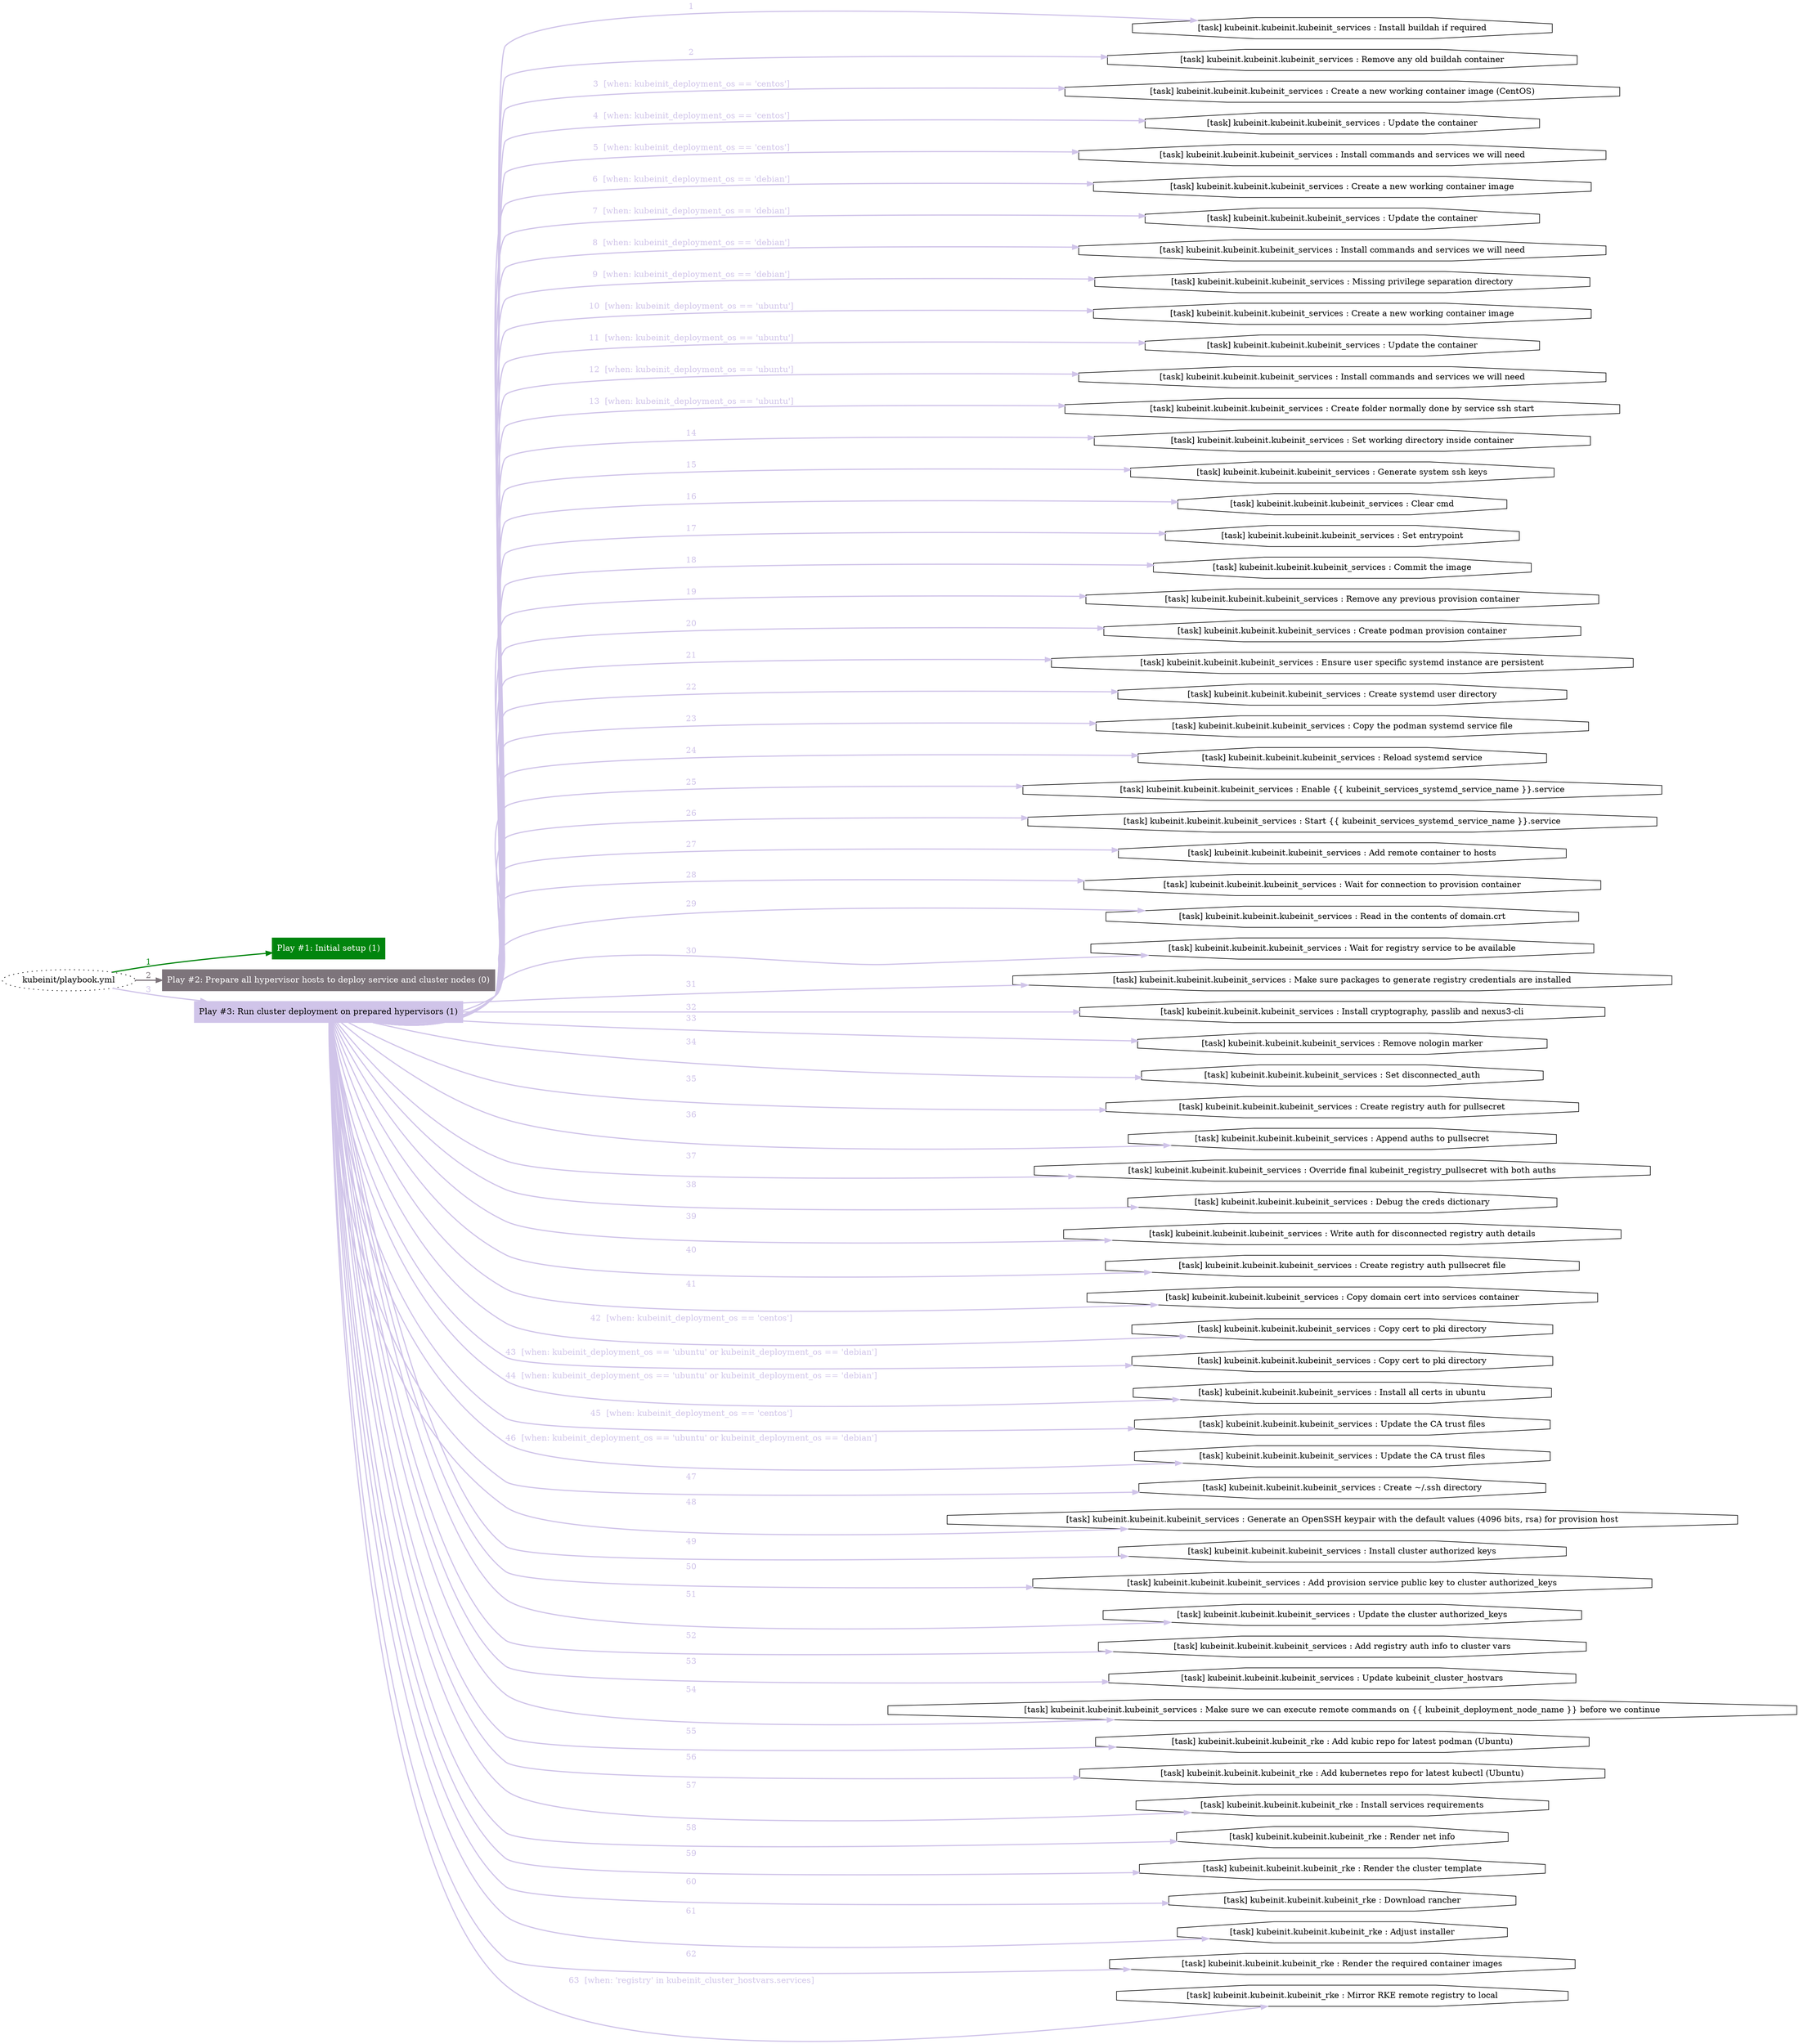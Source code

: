 digraph "kubeinit/playbook.yml "{
	graph [concentrate=true ordering=in rankdir=LR ratio=fill]
	edge [esep=5 sep=10]
	"kubeinit/playbook.yml" [id=root_node style=dotted]
	subgraph "Play #1: Initial setup (1) "{
		"Play #1: Initial setup (1)" [color="#01850e" fontcolor="#ffffff" id="play_b703ff1b-ad27-46c1-b9e6-a900af543b36" shape=box style=filled tooltip=localhost]
		"kubeinit/playbook.yml" -> "Play #1: Initial setup (1)" [label=1 color="#01850e" fontcolor="#01850e" id="edge_fb727702-c7d7-47be-932d-9ea3a8b0925f" style=bold]
	}
	subgraph "Play #2: Prepare all hypervisor hosts to deploy service and cluster nodes (0) "{
		"Play #2: Prepare all hypervisor hosts to deploy service and cluster nodes (0)" [color="#7d747b" fontcolor="#ffffff" id="play_c27f0e04-889a-4d96-b88a-27052c123bf3" shape=box style=filled tooltip=""]
		"kubeinit/playbook.yml" -> "Play #2: Prepare all hypervisor hosts to deploy service and cluster nodes (0)" [label=2 color="#7d747b" fontcolor="#7d747b" id="edge_c15c506f-1835-4e1c-8873-e34ff5f10d87" style=bold]
	}
	subgraph "Play #3: Run cluster deployment on prepared hypervisors (1) "{
		"Play #3: Run cluster deployment on prepared hypervisors (1)" [color="#d0c4e9" fontcolor="#000000" id="play_8918ca11-2dfe-4e07-ad0f-d23f57aca9b3" shape=box style=filled tooltip=localhost]
		"kubeinit/playbook.yml" -> "Play #3: Run cluster deployment on prepared hypervisors (1)" [label=3 color="#d0c4e9" fontcolor="#d0c4e9" id="edge_89764f1d-2451-4377-ac3b-41c1eac6b5fd" style=bold]
		"task_e2cb970a-4317-4784-82a7-7373d1d8a770" [label="[task] kubeinit.kubeinit.kubeinit_services : Install buildah if required" id="task_e2cb970a-4317-4784-82a7-7373d1d8a770" shape=octagon tooltip="[task] kubeinit.kubeinit.kubeinit_services : Install buildah if required"]
		"Play #3: Run cluster deployment on prepared hypervisors (1)" -> "task_e2cb970a-4317-4784-82a7-7373d1d8a770" [label=1 color="#d0c4e9" fontcolor="#d0c4e9" id="edge_3730ed5e-0be1-4c54-9f15-0e52c99cf971" style=bold]
		"task_a159a6f8-deb8-4e3f-aacc-f554d804204e" [label="[task] kubeinit.kubeinit.kubeinit_services : Remove any old buildah container" id="task_a159a6f8-deb8-4e3f-aacc-f554d804204e" shape=octagon tooltip="[task] kubeinit.kubeinit.kubeinit_services : Remove any old buildah container"]
		"Play #3: Run cluster deployment on prepared hypervisors (1)" -> "task_a159a6f8-deb8-4e3f-aacc-f554d804204e" [label=2 color="#d0c4e9" fontcolor="#d0c4e9" id="edge_f7d24c36-17f6-45f9-a8b2-fa88a1af8764" style=bold]
		"task_11ebe5dc-2863-44bd-a311-4eb9741da08e" [label="[task] kubeinit.kubeinit.kubeinit_services : Create a new working container image (CentOS)" id="task_11ebe5dc-2863-44bd-a311-4eb9741da08e" shape=octagon tooltip="[task] kubeinit.kubeinit.kubeinit_services : Create a new working container image (CentOS)"]
		"Play #3: Run cluster deployment on prepared hypervisors (1)" -> "task_11ebe5dc-2863-44bd-a311-4eb9741da08e" [label="3  [when: kubeinit_deployment_os == 'centos']" color="#d0c4e9" fontcolor="#d0c4e9" id="edge_057722de-fcda-470f-b9aa-07280e1ab147" style=bold]
		"task_ab11e724-8969-4a7d-a099-38ab4502195b" [label="[task] kubeinit.kubeinit.kubeinit_services : Update the container" id="task_ab11e724-8969-4a7d-a099-38ab4502195b" shape=octagon tooltip="[task] kubeinit.kubeinit.kubeinit_services : Update the container"]
		"Play #3: Run cluster deployment on prepared hypervisors (1)" -> "task_ab11e724-8969-4a7d-a099-38ab4502195b" [label="4  [when: kubeinit_deployment_os == 'centos']" color="#d0c4e9" fontcolor="#d0c4e9" id="edge_d49cdc91-4aa8-4120-8c3b-9ec50092ddb9" style=bold]
		"task_13b2f448-3ea1-4f4f-92d3-9d05f50f0f66" [label="[task] kubeinit.kubeinit.kubeinit_services : Install commands and services we will need" id="task_13b2f448-3ea1-4f4f-92d3-9d05f50f0f66" shape=octagon tooltip="[task] kubeinit.kubeinit.kubeinit_services : Install commands and services we will need"]
		"Play #3: Run cluster deployment on prepared hypervisors (1)" -> "task_13b2f448-3ea1-4f4f-92d3-9d05f50f0f66" [label="5  [when: kubeinit_deployment_os == 'centos']" color="#d0c4e9" fontcolor="#d0c4e9" id="edge_92507408-7651-4d51-8c77-a5c5c4646ea4" style=bold]
		"task_e9fc9f9e-9fb9-411f-aeb7-87cdb961473a" [label="[task] kubeinit.kubeinit.kubeinit_services : Create a new working container image" id="task_e9fc9f9e-9fb9-411f-aeb7-87cdb961473a" shape=octagon tooltip="[task] kubeinit.kubeinit.kubeinit_services : Create a new working container image"]
		"Play #3: Run cluster deployment on prepared hypervisors (1)" -> "task_e9fc9f9e-9fb9-411f-aeb7-87cdb961473a" [label="6  [when: kubeinit_deployment_os == 'debian']" color="#d0c4e9" fontcolor="#d0c4e9" id="edge_c652f911-95f8-4b39-9ec4-51e750dd4d3e" style=bold]
		"task_e726f4f7-7bf4-4f2a-a189-ab8399af11f9" [label="[task] kubeinit.kubeinit.kubeinit_services : Update the container" id="task_e726f4f7-7bf4-4f2a-a189-ab8399af11f9" shape=octagon tooltip="[task] kubeinit.kubeinit.kubeinit_services : Update the container"]
		"Play #3: Run cluster deployment on prepared hypervisors (1)" -> "task_e726f4f7-7bf4-4f2a-a189-ab8399af11f9" [label="7  [when: kubeinit_deployment_os == 'debian']" color="#d0c4e9" fontcolor="#d0c4e9" id="edge_79ecc006-ea11-4161-a522-5ffe4808afdf" style=bold]
		"task_f3fe872d-3608-49b3-ac5d-33138c870f1c" [label="[task] kubeinit.kubeinit.kubeinit_services : Install commands and services we will need" id="task_f3fe872d-3608-49b3-ac5d-33138c870f1c" shape=octagon tooltip="[task] kubeinit.kubeinit.kubeinit_services : Install commands and services we will need"]
		"Play #3: Run cluster deployment on prepared hypervisors (1)" -> "task_f3fe872d-3608-49b3-ac5d-33138c870f1c" [label="8  [when: kubeinit_deployment_os == 'debian']" color="#d0c4e9" fontcolor="#d0c4e9" id="edge_9193c056-4d04-4ac6-b66d-3a0584800f34" style=bold]
		"task_4f48f3f7-975a-4856-b413-0b02a7f9b252" [label="[task] kubeinit.kubeinit.kubeinit_services : Missing privilege separation directory" id="task_4f48f3f7-975a-4856-b413-0b02a7f9b252" shape=octagon tooltip="[task] kubeinit.kubeinit.kubeinit_services : Missing privilege separation directory"]
		"Play #3: Run cluster deployment on prepared hypervisors (1)" -> "task_4f48f3f7-975a-4856-b413-0b02a7f9b252" [label="9  [when: kubeinit_deployment_os == 'debian']" color="#d0c4e9" fontcolor="#d0c4e9" id="edge_e7e31394-af95-465b-8688-8a7714a6041a" style=bold]
		"task_b2564b8f-5647-4af6-827d-d82ee2e34200" [label="[task] kubeinit.kubeinit.kubeinit_services : Create a new working container image" id="task_b2564b8f-5647-4af6-827d-d82ee2e34200" shape=octagon tooltip="[task] kubeinit.kubeinit.kubeinit_services : Create a new working container image"]
		"Play #3: Run cluster deployment on prepared hypervisors (1)" -> "task_b2564b8f-5647-4af6-827d-d82ee2e34200" [label="10  [when: kubeinit_deployment_os == 'ubuntu']" color="#d0c4e9" fontcolor="#d0c4e9" id="edge_c59b3c3a-0df2-466f-b54b-2d14dfedc2f7" style=bold]
		"task_e638a2c1-d818-44fd-8cf4-3135070a126b" [label="[task] kubeinit.kubeinit.kubeinit_services : Update the container" id="task_e638a2c1-d818-44fd-8cf4-3135070a126b" shape=octagon tooltip="[task] kubeinit.kubeinit.kubeinit_services : Update the container"]
		"Play #3: Run cluster deployment on prepared hypervisors (1)" -> "task_e638a2c1-d818-44fd-8cf4-3135070a126b" [label="11  [when: kubeinit_deployment_os == 'ubuntu']" color="#d0c4e9" fontcolor="#d0c4e9" id="edge_537d8db6-d1cc-4f5a-9456-50c6aec24d4a" style=bold]
		"task_7155f3ee-d37e-4d87-a82b-604978619530" [label="[task] kubeinit.kubeinit.kubeinit_services : Install commands and services we will need" id="task_7155f3ee-d37e-4d87-a82b-604978619530" shape=octagon tooltip="[task] kubeinit.kubeinit.kubeinit_services : Install commands and services we will need"]
		"Play #3: Run cluster deployment on prepared hypervisors (1)" -> "task_7155f3ee-d37e-4d87-a82b-604978619530" [label="12  [when: kubeinit_deployment_os == 'ubuntu']" color="#d0c4e9" fontcolor="#d0c4e9" id="edge_1ef2bd97-8ddd-4047-9ed7-30e157331ffa" style=bold]
		"task_7fea63aa-6bbe-4f95-9e81-92c12e1c1398" [label="[task] kubeinit.kubeinit.kubeinit_services : Create folder normally done by service ssh start" id="task_7fea63aa-6bbe-4f95-9e81-92c12e1c1398" shape=octagon tooltip="[task] kubeinit.kubeinit.kubeinit_services : Create folder normally done by service ssh start"]
		"Play #3: Run cluster deployment on prepared hypervisors (1)" -> "task_7fea63aa-6bbe-4f95-9e81-92c12e1c1398" [label="13  [when: kubeinit_deployment_os == 'ubuntu']" color="#d0c4e9" fontcolor="#d0c4e9" id="edge_df4697ec-0acf-42e8-b6a6-a2cca3015b1d" style=bold]
		"task_546e5c44-2311-474a-be9d-6b154a65cd2e" [label="[task] kubeinit.kubeinit.kubeinit_services : Set working directory inside container" id="task_546e5c44-2311-474a-be9d-6b154a65cd2e" shape=octagon tooltip="[task] kubeinit.kubeinit.kubeinit_services : Set working directory inside container"]
		"Play #3: Run cluster deployment on prepared hypervisors (1)" -> "task_546e5c44-2311-474a-be9d-6b154a65cd2e" [label=14 color="#d0c4e9" fontcolor="#d0c4e9" id="edge_8822763f-1440-43d1-9d8c-2c87e4347182" style=bold]
		"task_8ffc836a-deda-40a7-b93d-14d3fdfc7276" [label="[task] kubeinit.kubeinit.kubeinit_services : Generate system ssh keys" id="task_8ffc836a-deda-40a7-b93d-14d3fdfc7276" shape=octagon tooltip="[task] kubeinit.kubeinit.kubeinit_services : Generate system ssh keys"]
		"Play #3: Run cluster deployment on prepared hypervisors (1)" -> "task_8ffc836a-deda-40a7-b93d-14d3fdfc7276" [label=15 color="#d0c4e9" fontcolor="#d0c4e9" id="edge_81428358-da0f-46b8-b29a-e19440229d11" style=bold]
		"task_7c2bad98-a7ae-4862-9919-038b685eb231" [label="[task] kubeinit.kubeinit.kubeinit_services : Clear cmd" id="task_7c2bad98-a7ae-4862-9919-038b685eb231" shape=octagon tooltip="[task] kubeinit.kubeinit.kubeinit_services : Clear cmd"]
		"Play #3: Run cluster deployment on prepared hypervisors (1)" -> "task_7c2bad98-a7ae-4862-9919-038b685eb231" [label=16 color="#d0c4e9" fontcolor="#d0c4e9" id="edge_e915f150-faa6-42db-8087-9872a86117cf" style=bold]
		"task_4d709fed-5cf0-44f2-b53a-5f0f56eb0c37" [label="[task] kubeinit.kubeinit.kubeinit_services : Set entrypoint" id="task_4d709fed-5cf0-44f2-b53a-5f0f56eb0c37" shape=octagon tooltip="[task] kubeinit.kubeinit.kubeinit_services : Set entrypoint"]
		"Play #3: Run cluster deployment on prepared hypervisors (1)" -> "task_4d709fed-5cf0-44f2-b53a-5f0f56eb0c37" [label=17 color="#d0c4e9" fontcolor="#d0c4e9" id="edge_2c9ae803-e6b2-45ed-870e-9bb6d50a8081" style=bold]
		"task_59ce76db-c698-4fe0-b5a2-adc5725f46af" [label="[task] kubeinit.kubeinit.kubeinit_services : Commit the image" id="task_59ce76db-c698-4fe0-b5a2-adc5725f46af" shape=octagon tooltip="[task] kubeinit.kubeinit.kubeinit_services : Commit the image"]
		"Play #3: Run cluster deployment on prepared hypervisors (1)" -> "task_59ce76db-c698-4fe0-b5a2-adc5725f46af" [label=18 color="#d0c4e9" fontcolor="#d0c4e9" id="edge_c5fb72e3-0650-4969-afed-e6cdebee39f3" style=bold]
		"task_51dd6cf3-b334-49ca-8836-09107f53e781" [label="[task] kubeinit.kubeinit.kubeinit_services : Remove any previous provision container" id="task_51dd6cf3-b334-49ca-8836-09107f53e781" shape=octagon tooltip="[task] kubeinit.kubeinit.kubeinit_services : Remove any previous provision container"]
		"Play #3: Run cluster deployment on prepared hypervisors (1)" -> "task_51dd6cf3-b334-49ca-8836-09107f53e781" [label=19 color="#d0c4e9" fontcolor="#d0c4e9" id="edge_74db31b0-a3dd-49c0-8265-23f94fc107cb" style=bold]
		"task_8ac89eac-71b7-4dcd-a2c5-bb11f90087dd" [label="[task] kubeinit.kubeinit.kubeinit_services : Create podman provision container" id="task_8ac89eac-71b7-4dcd-a2c5-bb11f90087dd" shape=octagon tooltip="[task] kubeinit.kubeinit.kubeinit_services : Create podman provision container"]
		"Play #3: Run cluster deployment on prepared hypervisors (1)" -> "task_8ac89eac-71b7-4dcd-a2c5-bb11f90087dd" [label=20 color="#d0c4e9" fontcolor="#d0c4e9" id="edge_7822ce1c-0df3-4b39-a0cb-79437b9fa3f0" style=bold]
		"task_a7c06ff4-57b4-4d64-8ef2-77cd77fec2ea" [label="[task] kubeinit.kubeinit.kubeinit_services : Ensure user specific systemd instance are persistent" id="task_a7c06ff4-57b4-4d64-8ef2-77cd77fec2ea" shape=octagon tooltip="[task] kubeinit.kubeinit.kubeinit_services : Ensure user specific systemd instance are persistent"]
		"Play #3: Run cluster deployment on prepared hypervisors (1)" -> "task_a7c06ff4-57b4-4d64-8ef2-77cd77fec2ea" [label=21 color="#d0c4e9" fontcolor="#d0c4e9" id="edge_bdae0277-2f37-453e-9fa8-bc4ddcbac6e1" style=bold]
		"task_9fd72d0d-4b37-4509-ae2b-3d5b6a7fc63f" [label="[task] kubeinit.kubeinit.kubeinit_services : Create systemd user directory" id="task_9fd72d0d-4b37-4509-ae2b-3d5b6a7fc63f" shape=octagon tooltip="[task] kubeinit.kubeinit.kubeinit_services : Create systemd user directory"]
		"Play #3: Run cluster deployment on prepared hypervisors (1)" -> "task_9fd72d0d-4b37-4509-ae2b-3d5b6a7fc63f" [label=22 color="#d0c4e9" fontcolor="#d0c4e9" id="edge_4e775d7f-0935-4af5-8169-cf334bf56337" style=bold]
		"task_79220212-ab9f-4088-a4d0-d6d063847855" [label="[task] kubeinit.kubeinit.kubeinit_services : Copy the podman systemd service file" id="task_79220212-ab9f-4088-a4d0-d6d063847855" shape=octagon tooltip="[task] kubeinit.kubeinit.kubeinit_services : Copy the podman systemd service file"]
		"Play #3: Run cluster deployment on prepared hypervisors (1)" -> "task_79220212-ab9f-4088-a4d0-d6d063847855" [label=23 color="#d0c4e9" fontcolor="#d0c4e9" id="edge_65976d12-d01d-49a0-be16-60e1179bc808" style=bold]
		"task_db1289bd-2864-4735-bd39-5419ba98afb1" [label="[task] kubeinit.kubeinit.kubeinit_services : Reload systemd service" id="task_db1289bd-2864-4735-bd39-5419ba98afb1" shape=octagon tooltip="[task] kubeinit.kubeinit.kubeinit_services : Reload systemd service"]
		"Play #3: Run cluster deployment on prepared hypervisors (1)" -> "task_db1289bd-2864-4735-bd39-5419ba98afb1" [label=24 color="#d0c4e9" fontcolor="#d0c4e9" id="edge_f8aaf2be-87f4-4c64-b408-f732090e0f04" style=bold]
		"task_4432c968-8ccd-4774-aeab-388231e860e8" [label="[task] kubeinit.kubeinit.kubeinit_services : Enable {{ kubeinit_services_systemd_service_name }}.service" id="task_4432c968-8ccd-4774-aeab-388231e860e8" shape=octagon tooltip="[task] kubeinit.kubeinit.kubeinit_services : Enable {{ kubeinit_services_systemd_service_name }}.service"]
		"Play #3: Run cluster deployment on prepared hypervisors (1)" -> "task_4432c968-8ccd-4774-aeab-388231e860e8" [label=25 color="#d0c4e9" fontcolor="#d0c4e9" id="edge_af864f2d-d6f8-4896-98d0-c29a9d9d1ef1" style=bold]
		"task_849cf794-c616-4b1c-841a-2e5f341461e4" [label="[task] kubeinit.kubeinit.kubeinit_services : Start {{ kubeinit_services_systemd_service_name }}.service" id="task_849cf794-c616-4b1c-841a-2e5f341461e4" shape=octagon tooltip="[task] kubeinit.kubeinit.kubeinit_services : Start {{ kubeinit_services_systemd_service_name }}.service"]
		"Play #3: Run cluster deployment on prepared hypervisors (1)" -> "task_849cf794-c616-4b1c-841a-2e5f341461e4" [label=26 color="#d0c4e9" fontcolor="#d0c4e9" id="edge_058ef22b-f2e8-4643-ac10-603f092fef43" style=bold]
		"task_ff4eeb02-221f-4271-9810-840c56650b4b" [label="[task] kubeinit.kubeinit.kubeinit_services : Add remote container to hosts" id="task_ff4eeb02-221f-4271-9810-840c56650b4b" shape=octagon tooltip="[task] kubeinit.kubeinit.kubeinit_services : Add remote container to hosts"]
		"Play #3: Run cluster deployment on prepared hypervisors (1)" -> "task_ff4eeb02-221f-4271-9810-840c56650b4b" [label=27 color="#d0c4e9" fontcolor="#d0c4e9" id="edge_451fdc9c-e42c-4cce-b9da-4b54d2ffcbcf" style=bold]
		"task_dffd59ec-eafb-4fc7-b60c-2e0867e04b9c" [label="[task] kubeinit.kubeinit.kubeinit_services : Wait for connection to provision container" id="task_dffd59ec-eafb-4fc7-b60c-2e0867e04b9c" shape=octagon tooltip="[task] kubeinit.kubeinit.kubeinit_services : Wait for connection to provision container"]
		"Play #3: Run cluster deployment on prepared hypervisors (1)" -> "task_dffd59ec-eafb-4fc7-b60c-2e0867e04b9c" [label=28 color="#d0c4e9" fontcolor="#d0c4e9" id="edge_fb830ad4-844e-4677-b9e7-358f936f88f6" style=bold]
		"task_f1329325-cea7-4b45-b418-8b41e0cf43aa" [label="[task] kubeinit.kubeinit.kubeinit_services : Read in the contents of domain.crt" id="task_f1329325-cea7-4b45-b418-8b41e0cf43aa" shape=octagon tooltip="[task] kubeinit.kubeinit.kubeinit_services : Read in the contents of domain.crt"]
		"Play #3: Run cluster deployment on prepared hypervisors (1)" -> "task_f1329325-cea7-4b45-b418-8b41e0cf43aa" [label=29 color="#d0c4e9" fontcolor="#d0c4e9" id="edge_a38ede3a-b9c8-4b36-87e9-d12edec61e9d" style=bold]
		"task_64d54fb8-607b-49b1-bd91-4e862d096852" [label="[task] kubeinit.kubeinit.kubeinit_services : Wait for registry service to be available" id="task_64d54fb8-607b-49b1-bd91-4e862d096852" shape=octagon tooltip="[task] kubeinit.kubeinit.kubeinit_services : Wait for registry service to be available"]
		"Play #3: Run cluster deployment on prepared hypervisors (1)" -> "task_64d54fb8-607b-49b1-bd91-4e862d096852" [label=30 color="#d0c4e9" fontcolor="#d0c4e9" id="edge_c451285e-3789-42b6-9275-44117cb735eb" style=bold]
		"task_8e90ce3b-4045-45f4-9274-e7347536fefe" [label="[task] kubeinit.kubeinit.kubeinit_services : Make sure packages to generate registry credentials are installed" id="task_8e90ce3b-4045-45f4-9274-e7347536fefe" shape=octagon tooltip="[task] kubeinit.kubeinit.kubeinit_services : Make sure packages to generate registry credentials are installed"]
		"Play #3: Run cluster deployment on prepared hypervisors (1)" -> "task_8e90ce3b-4045-45f4-9274-e7347536fefe" [label=31 color="#d0c4e9" fontcolor="#d0c4e9" id="edge_f0c42402-2317-4262-bde4-afe7cadeab13" style=bold]
		"task_0e5c8266-a49d-411b-8c81-f2cbfe727203" [label="[task] kubeinit.kubeinit.kubeinit_services : Install cryptography, passlib and nexus3-cli" id="task_0e5c8266-a49d-411b-8c81-f2cbfe727203" shape=octagon tooltip="[task] kubeinit.kubeinit.kubeinit_services : Install cryptography, passlib and nexus3-cli"]
		"Play #3: Run cluster deployment on prepared hypervisors (1)" -> "task_0e5c8266-a49d-411b-8c81-f2cbfe727203" [label=32 color="#d0c4e9" fontcolor="#d0c4e9" id="edge_80151559-d0b0-46dc-9fed-f1b2cd871606" style=bold]
		"task_35f7a840-5894-4eb3-afa8-fb160d1a2b1a" [label="[task] kubeinit.kubeinit.kubeinit_services : Remove nologin marker" id="task_35f7a840-5894-4eb3-afa8-fb160d1a2b1a" shape=octagon tooltip="[task] kubeinit.kubeinit.kubeinit_services : Remove nologin marker"]
		"Play #3: Run cluster deployment on prepared hypervisors (1)" -> "task_35f7a840-5894-4eb3-afa8-fb160d1a2b1a" [label=33 color="#d0c4e9" fontcolor="#d0c4e9" id="edge_4810ce64-6d25-418b-880b-b8e0a424e180" style=bold]
		"task_cf026c0a-ef3d-436f-ac59-f27086167352" [label="[task] kubeinit.kubeinit.kubeinit_services : Set disconnected_auth" id="task_cf026c0a-ef3d-436f-ac59-f27086167352" shape=octagon tooltip="[task] kubeinit.kubeinit.kubeinit_services : Set disconnected_auth"]
		"Play #3: Run cluster deployment on prepared hypervisors (1)" -> "task_cf026c0a-ef3d-436f-ac59-f27086167352" [label=34 color="#d0c4e9" fontcolor="#d0c4e9" id="edge_70ad1911-988c-426e-afe6-69075e212f9d" style=bold]
		"task_e25e8632-2e44-417e-8d16-f97b2dc9fa9c" [label="[task] kubeinit.kubeinit.kubeinit_services : Create registry auth for pullsecret" id="task_e25e8632-2e44-417e-8d16-f97b2dc9fa9c" shape=octagon tooltip="[task] kubeinit.kubeinit.kubeinit_services : Create registry auth for pullsecret"]
		"Play #3: Run cluster deployment on prepared hypervisors (1)" -> "task_e25e8632-2e44-417e-8d16-f97b2dc9fa9c" [label=35 color="#d0c4e9" fontcolor="#d0c4e9" id="edge_e9e00fb3-f9d6-4dab-a969-c5d1cc2e9393" style=bold]
		"task_b2513437-7ef3-48ae-83f1-0e31b94344a1" [label="[task] kubeinit.kubeinit.kubeinit_services : Append auths to pullsecret" id="task_b2513437-7ef3-48ae-83f1-0e31b94344a1" shape=octagon tooltip="[task] kubeinit.kubeinit.kubeinit_services : Append auths to pullsecret"]
		"Play #3: Run cluster deployment on prepared hypervisors (1)" -> "task_b2513437-7ef3-48ae-83f1-0e31b94344a1" [label=36 color="#d0c4e9" fontcolor="#d0c4e9" id="edge_29160c53-3d33-4a08-bde5-e90fe8ada9cb" style=bold]
		"task_1cbc9f96-f175-4c50-b027-955eeafebe0d" [label="[task] kubeinit.kubeinit.kubeinit_services : Override final kubeinit_registry_pullsecret with both auths" id="task_1cbc9f96-f175-4c50-b027-955eeafebe0d" shape=octagon tooltip="[task] kubeinit.kubeinit.kubeinit_services : Override final kubeinit_registry_pullsecret with both auths"]
		"Play #3: Run cluster deployment on prepared hypervisors (1)" -> "task_1cbc9f96-f175-4c50-b027-955eeafebe0d" [label=37 color="#d0c4e9" fontcolor="#d0c4e9" id="edge_507b73a2-6ce1-4ed1-8ac5-e7f8c4dda2ba" style=bold]
		"task_b8c7419e-16ab-4bcd-8f33-fa62a42b27a1" [label="[task] kubeinit.kubeinit.kubeinit_services : Debug the creds dictionary" id="task_b8c7419e-16ab-4bcd-8f33-fa62a42b27a1" shape=octagon tooltip="[task] kubeinit.kubeinit.kubeinit_services : Debug the creds dictionary"]
		"Play #3: Run cluster deployment on prepared hypervisors (1)" -> "task_b8c7419e-16ab-4bcd-8f33-fa62a42b27a1" [label=38 color="#d0c4e9" fontcolor="#d0c4e9" id="edge_3197f353-1b1b-411f-8246-2f851faf52d3" style=bold]
		"task_5b0949f4-835d-4b18-acb9-ee9630c7f5bb" [label="[task] kubeinit.kubeinit.kubeinit_services : Write auth for disconnected registry auth details" id="task_5b0949f4-835d-4b18-acb9-ee9630c7f5bb" shape=octagon tooltip="[task] kubeinit.kubeinit.kubeinit_services : Write auth for disconnected registry auth details"]
		"Play #3: Run cluster deployment on prepared hypervisors (1)" -> "task_5b0949f4-835d-4b18-acb9-ee9630c7f5bb" [label=39 color="#d0c4e9" fontcolor="#d0c4e9" id="edge_56bbdc02-8fb9-47b6-b11f-4aff5debe882" style=bold]
		"task_37ced5a2-4cc6-446e-852f-69cb5c75c026" [label="[task] kubeinit.kubeinit.kubeinit_services : Create registry auth pullsecret file" id="task_37ced5a2-4cc6-446e-852f-69cb5c75c026" shape=octagon tooltip="[task] kubeinit.kubeinit.kubeinit_services : Create registry auth pullsecret file"]
		"Play #3: Run cluster deployment on prepared hypervisors (1)" -> "task_37ced5a2-4cc6-446e-852f-69cb5c75c026" [label=40 color="#d0c4e9" fontcolor="#d0c4e9" id="edge_f5b0a172-d77d-401d-958a-b40145e8b1dd" style=bold]
		"task_7024ea14-8e1f-471c-9377-3ca8621f61a4" [label="[task] kubeinit.kubeinit.kubeinit_services : Copy domain cert into services container" id="task_7024ea14-8e1f-471c-9377-3ca8621f61a4" shape=octagon tooltip="[task] kubeinit.kubeinit.kubeinit_services : Copy domain cert into services container"]
		"Play #3: Run cluster deployment on prepared hypervisors (1)" -> "task_7024ea14-8e1f-471c-9377-3ca8621f61a4" [label=41 color="#d0c4e9" fontcolor="#d0c4e9" id="edge_cb5c9d0e-14da-4593-a35c-06ce1177c1e8" style=bold]
		"task_fdcbbf16-7263-4281-8121-1ecd2ce9c105" [label="[task] kubeinit.kubeinit.kubeinit_services : Copy cert to pki directory" id="task_fdcbbf16-7263-4281-8121-1ecd2ce9c105" shape=octagon tooltip="[task] kubeinit.kubeinit.kubeinit_services : Copy cert to pki directory"]
		"Play #3: Run cluster deployment on prepared hypervisors (1)" -> "task_fdcbbf16-7263-4281-8121-1ecd2ce9c105" [label="42  [when: kubeinit_deployment_os == 'centos']" color="#d0c4e9" fontcolor="#d0c4e9" id="edge_792465a4-b660-468a-924f-fbb12114022d" style=bold]
		"task_22401aa9-70b3-48f7-864d-fc13a2f780a1" [label="[task] kubeinit.kubeinit.kubeinit_services : Copy cert to pki directory" id="task_22401aa9-70b3-48f7-864d-fc13a2f780a1" shape=octagon tooltip="[task] kubeinit.kubeinit.kubeinit_services : Copy cert to pki directory"]
		"Play #3: Run cluster deployment on prepared hypervisors (1)" -> "task_22401aa9-70b3-48f7-864d-fc13a2f780a1" [label="43  [when: kubeinit_deployment_os == 'ubuntu' or kubeinit_deployment_os == 'debian']" color="#d0c4e9" fontcolor="#d0c4e9" id="edge_5d1ef4e1-f91b-4234-b24b-2ac110b62e2f" style=bold]
		"task_9c68d7a5-75f7-4566-96ca-66430639a04a" [label="[task] kubeinit.kubeinit.kubeinit_services : Install all certs in ubuntu" id="task_9c68d7a5-75f7-4566-96ca-66430639a04a" shape=octagon tooltip="[task] kubeinit.kubeinit.kubeinit_services : Install all certs in ubuntu"]
		"Play #3: Run cluster deployment on prepared hypervisors (1)" -> "task_9c68d7a5-75f7-4566-96ca-66430639a04a" [label="44  [when: kubeinit_deployment_os == 'ubuntu' or kubeinit_deployment_os == 'debian']" color="#d0c4e9" fontcolor="#d0c4e9" id="edge_a8a3b11e-0254-428f-b15f-04b2bc7706d0" style=bold]
		"task_6bf1cdb2-7b99-479a-bd4b-2b2ca4f9345c" [label="[task] kubeinit.kubeinit.kubeinit_services : Update the CA trust files" id="task_6bf1cdb2-7b99-479a-bd4b-2b2ca4f9345c" shape=octagon tooltip="[task] kubeinit.kubeinit.kubeinit_services : Update the CA trust files"]
		"Play #3: Run cluster deployment on prepared hypervisors (1)" -> "task_6bf1cdb2-7b99-479a-bd4b-2b2ca4f9345c" [label="45  [when: kubeinit_deployment_os == 'centos']" color="#d0c4e9" fontcolor="#d0c4e9" id="edge_0d8e6ba9-f171-455b-8370-5d23ad09c973" style=bold]
		"task_49f18694-39a8-44a4-badf-e5eafb03642a" [label="[task] kubeinit.kubeinit.kubeinit_services : Update the CA trust files" id="task_49f18694-39a8-44a4-badf-e5eafb03642a" shape=octagon tooltip="[task] kubeinit.kubeinit.kubeinit_services : Update the CA trust files"]
		"Play #3: Run cluster deployment on prepared hypervisors (1)" -> "task_49f18694-39a8-44a4-badf-e5eafb03642a" [label="46  [when: kubeinit_deployment_os == 'ubuntu' or kubeinit_deployment_os == 'debian']" color="#d0c4e9" fontcolor="#d0c4e9" id="edge_d2cb5b09-3b1f-4c07-bd16-bdbd5af53137" style=bold]
		"task_026c7dc3-18d4-483e-abc4-fc3d8d1666f8" [label="[task] kubeinit.kubeinit.kubeinit_services : Create ~/.ssh directory" id="task_026c7dc3-18d4-483e-abc4-fc3d8d1666f8" shape=octagon tooltip="[task] kubeinit.kubeinit.kubeinit_services : Create ~/.ssh directory"]
		"Play #3: Run cluster deployment on prepared hypervisors (1)" -> "task_026c7dc3-18d4-483e-abc4-fc3d8d1666f8" [label=47 color="#d0c4e9" fontcolor="#d0c4e9" id="edge_12cfd4d3-382b-40ca-af91-28becea3fed3" style=bold]
		"task_3ed296c1-b4f7-461b-9749-2ec07402f39e" [label="[task] kubeinit.kubeinit.kubeinit_services : Generate an OpenSSH keypair with the default values (4096 bits, rsa) for provision host" id="task_3ed296c1-b4f7-461b-9749-2ec07402f39e" shape=octagon tooltip="[task] kubeinit.kubeinit.kubeinit_services : Generate an OpenSSH keypair with the default values (4096 bits, rsa) for provision host"]
		"Play #3: Run cluster deployment on prepared hypervisors (1)" -> "task_3ed296c1-b4f7-461b-9749-2ec07402f39e" [label=48 color="#d0c4e9" fontcolor="#d0c4e9" id="edge_883963b5-6637-495a-a40f-b31bbf8674b4" style=bold]
		"task_206e61ae-fc04-4714-9ebc-11a712064a60" [label="[task] kubeinit.kubeinit.kubeinit_services : Install cluster authorized keys" id="task_206e61ae-fc04-4714-9ebc-11a712064a60" shape=octagon tooltip="[task] kubeinit.kubeinit.kubeinit_services : Install cluster authorized keys"]
		"Play #3: Run cluster deployment on prepared hypervisors (1)" -> "task_206e61ae-fc04-4714-9ebc-11a712064a60" [label=49 color="#d0c4e9" fontcolor="#d0c4e9" id="edge_976c1b9e-f5f4-42f4-9400-31a4ebe59fb2" style=bold]
		"task_a9a02d19-aa25-4c3d-a4f0-455d6c3171be" [label="[task] kubeinit.kubeinit.kubeinit_services : Add provision service public key to cluster authorized_keys" id="task_a9a02d19-aa25-4c3d-a4f0-455d6c3171be" shape=octagon tooltip="[task] kubeinit.kubeinit.kubeinit_services : Add provision service public key to cluster authorized_keys"]
		"Play #3: Run cluster deployment on prepared hypervisors (1)" -> "task_a9a02d19-aa25-4c3d-a4f0-455d6c3171be" [label=50 color="#d0c4e9" fontcolor="#d0c4e9" id="edge_6b9fbfda-b5b1-4b18-ad99-d49185fe4bc3" style=bold]
		"task_c268649b-1341-4c5b-b70e-faa5be324d00" [label="[task] kubeinit.kubeinit.kubeinit_services : Update the cluster authorized_keys" id="task_c268649b-1341-4c5b-b70e-faa5be324d00" shape=octagon tooltip="[task] kubeinit.kubeinit.kubeinit_services : Update the cluster authorized_keys"]
		"Play #3: Run cluster deployment on prepared hypervisors (1)" -> "task_c268649b-1341-4c5b-b70e-faa5be324d00" [label=51 color="#d0c4e9" fontcolor="#d0c4e9" id="edge_1b8c9889-206c-4152-ac6d-3c69a557811e" style=bold]
		"task_d0c9d808-5532-4269-a570-dfbce301a5de" [label="[task] kubeinit.kubeinit.kubeinit_services : Add registry auth info to cluster vars" id="task_d0c9d808-5532-4269-a570-dfbce301a5de" shape=octagon tooltip="[task] kubeinit.kubeinit.kubeinit_services : Add registry auth info to cluster vars"]
		"Play #3: Run cluster deployment on prepared hypervisors (1)" -> "task_d0c9d808-5532-4269-a570-dfbce301a5de" [label=52 color="#d0c4e9" fontcolor="#d0c4e9" id="edge_fc7f3159-b7e9-4a9c-b847-5091b1fb0d9c" style=bold]
		"task_6f39dc77-65eb-4246-83a4-983f4e886ec8" [label="[task] kubeinit.kubeinit.kubeinit_services : Update kubeinit_cluster_hostvars" id="task_6f39dc77-65eb-4246-83a4-983f4e886ec8" shape=octagon tooltip="[task] kubeinit.kubeinit.kubeinit_services : Update kubeinit_cluster_hostvars"]
		"Play #3: Run cluster deployment on prepared hypervisors (1)" -> "task_6f39dc77-65eb-4246-83a4-983f4e886ec8" [label=53 color="#d0c4e9" fontcolor="#d0c4e9" id="edge_760a6c74-f67f-4687-9969-ee456b6ef27a" style=bold]
		"task_c177bc13-5ffb-4122-88da-2116dab2bd43" [label="[task] kubeinit.kubeinit.kubeinit_services : Make sure we can execute remote commands on {{ kubeinit_deployment_node_name }} before we continue" id="task_c177bc13-5ffb-4122-88da-2116dab2bd43" shape=octagon tooltip="[task] kubeinit.kubeinit.kubeinit_services : Make sure we can execute remote commands on {{ kubeinit_deployment_node_name }} before we continue"]
		"Play #3: Run cluster deployment on prepared hypervisors (1)" -> "task_c177bc13-5ffb-4122-88da-2116dab2bd43" [label=54 color="#d0c4e9" fontcolor="#d0c4e9" id="edge_010072d2-b954-4fd7-bcc9-3c14f996d0c0" style=bold]
		"task_ede0c2b9-01a6-4c29-838f-d6796748527c" [label="[task] kubeinit.kubeinit.kubeinit_rke : Add kubic repo for latest podman (Ubuntu)" id="task_ede0c2b9-01a6-4c29-838f-d6796748527c" shape=octagon tooltip="[task] kubeinit.kubeinit.kubeinit_rke : Add kubic repo for latest podman (Ubuntu)"]
		"Play #3: Run cluster deployment on prepared hypervisors (1)" -> "task_ede0c2b9-01a6-4c29-838f-d6796748527c" [label=55 color="#d0c4e9" fontcolor="#d0c4e9" id="edge_bb8cf0ab-b2df-4a23-853c-364eda0f9173" style=bold]
		"task_cb1b49b3-fe4d-4d86-9324-d8fafb4cc39e" [label="[task] kubeinit.kubeinit.kubeinit_rke : Add kubernetes repo for latest kubectl (Ubuntu)" id="task_cb1b49b3-fe4d-4d86-9324-d8fafb4cc39e" shape=octagon tooltip="[task] kubeinit.kubeinit.kubeinit_rke : Add kubernetes repo for latest kubectl (Ubuntu)"]
		"Play #3: Run cluster deployment on prepared hypervisors (1)" -> "task_cb1b49b3-fe4d-4d86-9324-d8fafb4cc39e" [label=56 color="#d0c4e9" fontcolor="#d0c4e9" id="edge_1aeaabfb-2520-4724-8fa8-4ed5bf6a55e2" style=bold]
		"task_831c17ff-0e41-42fd-a38e-b2731babb627" [label="[task] kubeinit.kubeinit.kubeinit_rke : Install services requirements" id="task_831c17ff-0e41-42fd-a38e-b2731babb627" shape=octagon tooltip="[task] kubeinit.kubeinit.kubeinit_rke : Install services requirements"]
		"Play #3: Run cluster deployment on prepared hypervisors (1)" -> "task_831c17ff-0e41-42fd-a38e-b2731babb627" [label=57 color="#d0c4e9" fontcolor="#d0c4e9" id="edge_c4a4e009-144e-4829-bb2d-97823228cd50" style=bold]
		"task_2e1ef70b-917e-4e2f-8370-e86eb03169b6" [label="[task] kubeinit.kubeinit.kubeinit_rke : Render net info" id="task_2e1ef70b-917e-4e2f-8370-e86eb03169b6" shape=octagon tooltip="[task] kubeinit.kubeinit.kubeinit_rke : Render net info"]
		"Play #3: Run cluster deployment on prepared hypervisors (1)" -> "task_2e1ef70b-917e-4e2f-8370-e86eb03169b6" [label=58 color="#d0c4e9" fontcolor="#d0c4e9" id="edge_3222eee0-1458-4538-97c0-34e6281bd1d2" style=bold]
		"task_23bfb9a1-f302-411e-bb0e-f1089aa2974b" [label="[task] kubeinit.kubeinit.kubeinit_rke : Render the cluster template" id="task_23bfb9a1-f302-411e-bb0e-f1089aa2974b" shape=octagon tooltip="[task] kubeinit.kubeinit.kubeinit_rke : Render the cluster template"]
		"Play #3: Run cluster deployment on prepared hypervisors (1)" -> "task_23bfb9a1-f302-411e-bb0e-f1089aa2974b" [label=59 color="#d0c4e9" fontcolor="#d0c4e9" id="edge_d367b8d9-3d9f-42cb-8a46-52ad45e87db2" style=bold]
		"task_47000565-3100-4c71-9d71-41135b8e279a" [label="[task] kubeinit.kubeinit.kubeinit_rke : Download rancher" id="task_47000565-3100-4c71-9d71-41135b8e279a" shape=octagon tooltip="[task] kubeinit.kubeinit.kubeinit_rke : Download rancher"]
		"Play #3: Run cluster deployment on prepared hypervisors (1)" -> "task_47000565-3100-4c71-9d71-41135b8e279a" [label=60 color="#d0c4e9" fontcolor="#d0c4e9" id="edge_9fda4c84-3aa9-4b24-8a47-2d8120ea3784" style=bold]
		"task_f2fb74bf-eaca-4b7a-9200-1fc61b4898d2" [label="[task] kubeinit.kubeinit.kubeinit_rke : Adjust installer" id="task_f2fb74bf-eaca-4b7a-9200-1fc61b4898d2" shape=octagon tooltip="[task] kubeinit.kubeinit.kubeinit_rke : Adjust installer"]
		"Play #3: Run cluster deployment on prepared hypervisors (1)" -> "task_f2fb74bf-eaca-4b7a-9200-1fc61b4898d2" [label=61 color="#d0c4e9" fontcolor="#d0c4e9" id="edge_ad3e7fae-172a-4767-a625-d82aec041385" style=bold]
		"task_03083bf8-4696-4c51-9e0a-a2080d24cd6e" [label="[task] kubeinit.kubeinit.kubeinit_rke : Render the required container images" id="task_03083bf8-4696-4c51-9e0a-a2080d24cd6e" shape=octagon tooltip="[task] kubeinit.kubeinit.kubeinit_rke : Render the required container images"]
		"Play #3: Run cluster deployment on prepared hypervisors (1)" -> "task_03083bf8-4696-4c51-9e0a-a2080d24cd6e" [label=62 color="#d0c4e9" fontcolor="#d0c4e9" id="edge_d6e15368-a14f-4b98-8b5e-577e33d0e8a0" style=bold]
		"task_36875b68-9675-40b2-b77c-285cfb90e039" [label="[task] kubeinit.kubeinit.kubeinit_rke : Mirror RKE remote registry to local" id="task_36875b68-9675-40b2-b77c-285cfb90e039" shape=octagon tooltip="[task] kubeinit.kubeinit.kubeinit_rke : Mirror RKE remote registry to local"]
		"Play #3: Run cluster deployment on prepared hypervisors (1)" -> "task_36875b68-9675-40b2-b77c-285cfb90e039" [label="63  [when: 'registry' in kubeinit_cluster_hostvars.services]" color="#d0c4e9" fontcolor="#d0c4e9" id="edge_f321b06b-5ff5-4fc2-96f3-33b341e3e9e2" style=bold]
	}
}
